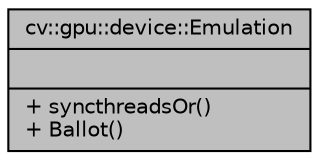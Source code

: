 digraph "cv::gpu::device::Emulation"
{
 // LATEX_PDF_SIZE
  edge [fontname="Helvetica",fontsize="10",labelfontname="Helvetica",labelfontsize="10"];
  node [fontname="Helvetica",fontsize="10",shape=record];
  Node1 [label="{cv::gpu::device::Emulation\n||+ syncthreadsOr()\l+ Ballot()\l}",height=0.2,width=0.4,color="black", fillcolor="grey75", style="filled", fontcolor="black",tooltip=" "];
}
